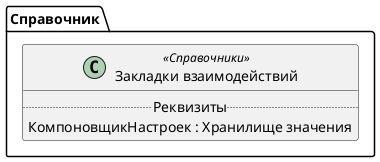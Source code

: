 ﻿@startuml ЗакладкиВзаимодействий
'!include templates.wsd
'..\include templates.wsd
class Справочник.ЗакладкиВзаимодействий as "Закладки взаимодействий" <<Справочники>>
{
..Реквизиты..
КомпоновщикНастроек : Хранилище значения
}
@enduml
